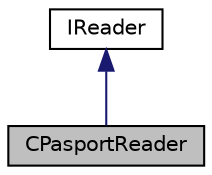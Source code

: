 digraph "CPasportReader"
{
  edge [fontname="Helvetica",fontsize="10",labelfontname="Helvetica",labelfontsize="10"];
  node [fontname="Helvetica",fontsize="10",shape=record];
  Node1 [label="CPasportReader",height=0.2,width=0.4,color="black", fillcolor="grey75", style="filled", fontcolor="black"];
  Node2 -> Node1 [dir="back",color="midnightblue",fontsize="10",style="solid"];
  Node2 [label="IReader",height=0.2,width=0.4,color="black", fillcolor="white", style="filled",URL="$classIReader.html",tooltip="интерфейс считывающего устройства "];
}
